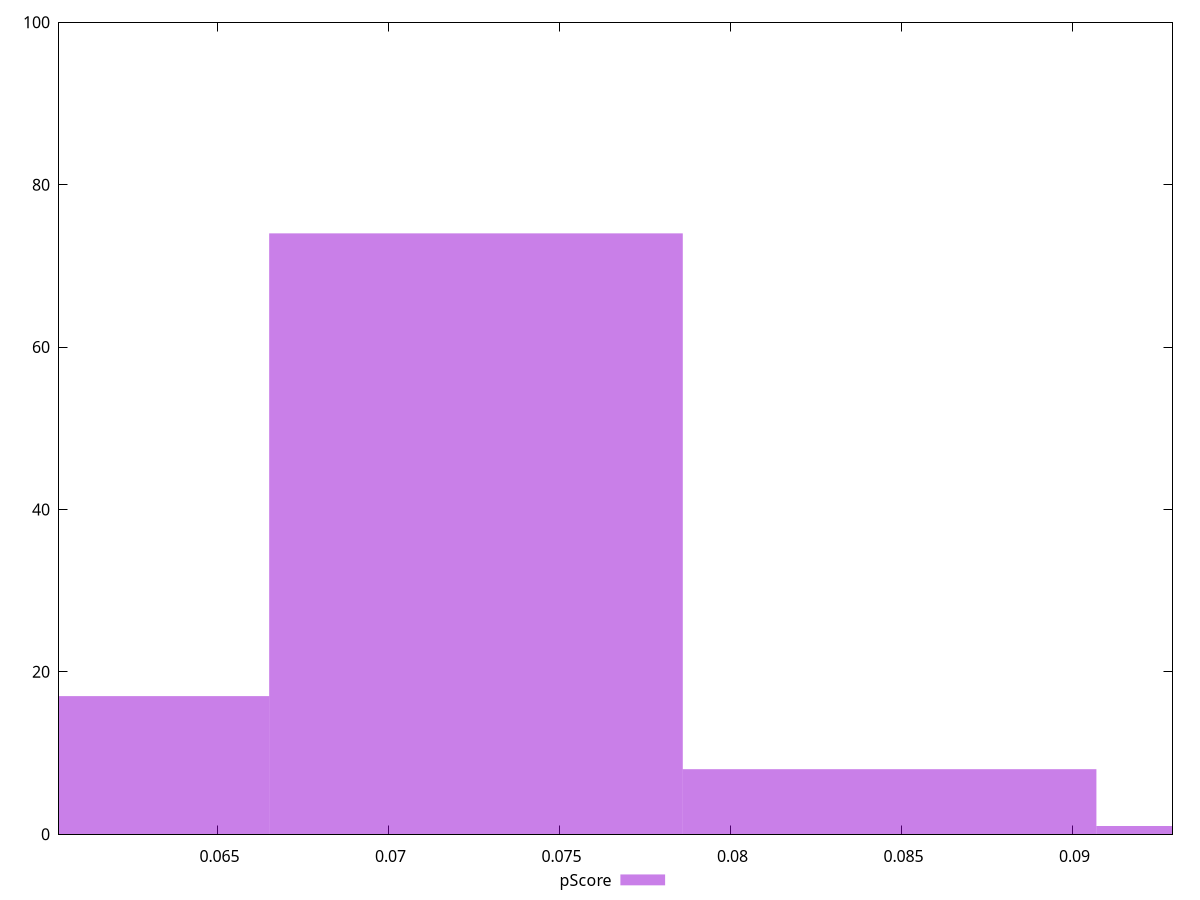 reset

$pScore <<EOF
0.07255652060916644 74
0.06046376717430537 17
0.08464927404402751 8
0.09674202747888859 1
EOF

set key outside below
set boxwidth 0.012092753434861074
set xrange [0.06036561245304334:0.09292031671556544]
set yrange [0:100]
set trange [0:100]
set style fill transparent solid 0.5 noborder
set terminal svg size 640, 490 enhanced background rgb 'white'
set output "report/report_00029_2021-02-24T13-36-40.390Z/interactive/samples/astro/pScore/histogram.svg"

plot $pScore title "pScore" with boxes

reset
